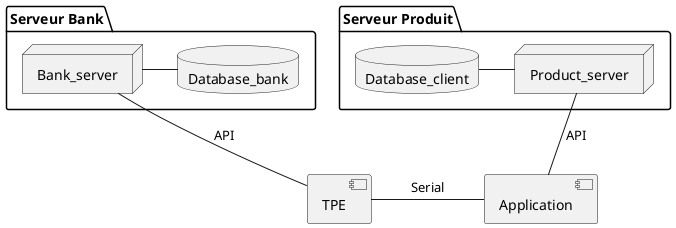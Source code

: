 @startuml Architecture

package "Serveur Bank" {
    node Bank_server
    database Database_bank
    Bank_server - Database_bank   
}

package "Serveur Produit"{
    node Product_server
    database Database_client
    Database_client - Product_server
}


[TPE]
[Application]

Bank_server -- TPE : API
TPE - [Application]: Serial
Product_server -- [Application] : API


@enduml
